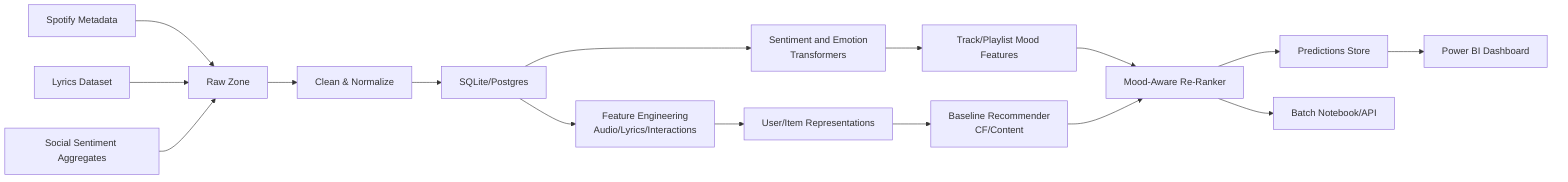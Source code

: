 flowchart LR
  %% Ingestion
  SPOT[Spotify Metadata] --> RAW[Raw Zone]
  LYR[Lyrics Dataset] --> RAW
  SOC[Social Sentiment Aggregates] --> RAW

  %% Processing
  RAW --> CLEAN[Clean & Normalize]
  CLEAN --> SQL[SQLite/Postgres]

  %% NLP
  SQL --> NLP[Sentiment and Emotion\nTransformers]
  NLP --> MOOD[Track/Playlist Mood Features]

  %% Features
  SQL --> FEATS[Feature Engineering\nAudio/Lyrics/Interactions]
  FEATS --> REPRS[User/Item Representations]

  %% Modeling
  REPRS --> BASE[Baseline Recommender\nCF/Content]
  MOOD --> RERANK[Mood-Aware Re-Ranker]
  BASE --> RERANK

  %% Serving
  RERANK --> PRED[Predictions Store]
  PRED --> DASH[Power BI Dashboard]
  RERANK --> NB[Batch Notebook/API]